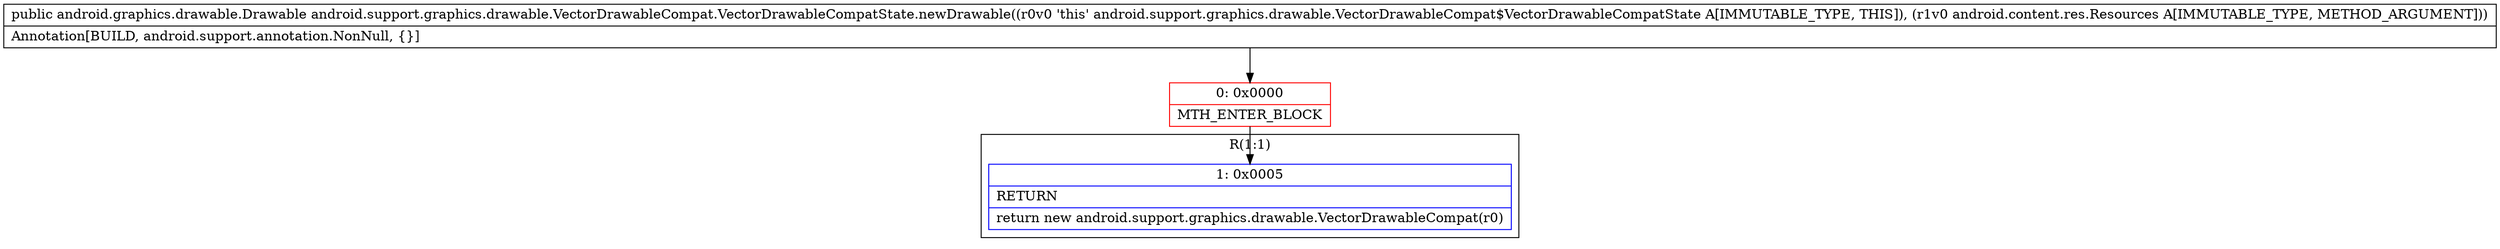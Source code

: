 digraph "CFG forandroid.support.graphics.drawable.VectorDrawableCompat.VectorDrawableCompatState.newDrawable(Landroid\/content\/res\/Resources;)Landroid\/graphics\/drawable\/Drawable;" {
subgraph cluster_Region_341149921 {
label = "R(1:1)";
node [shape=record,color=blue];
Node_1 [shape=record,label="{1\:\ 0x0005|RETURN\l|return new android.support.graphics.drawable.VectorDrawableCompat(r0)\l}"];
}
Node_0 [shape=record,color=red,label="{0\:\ 0x0000|MTH_ENTER_BLOCK\l}"];
MethodNode[shape=record,label="{public android.graphics.drawable.Drawable android.support.graphics.drawable.VectorDrawableCompat.VectorDrawableCompatState.newDrawable((r0v0 'this' android.support.graphics.drawable.VectorDrawableCompat$VectorDrawableCompatState A[IMMUTABLE_TYPE, THIS]), (r1v0 android.content.res.Resources A[IMMUTABLE_TYPE, METHOD_ARGUMENT]))  | Annotation[BUILD, android.support.annotation.NonNull, \{\}]\l}"];
MethodNode -> Node_0;
Node_0 -> Node_1;
}

